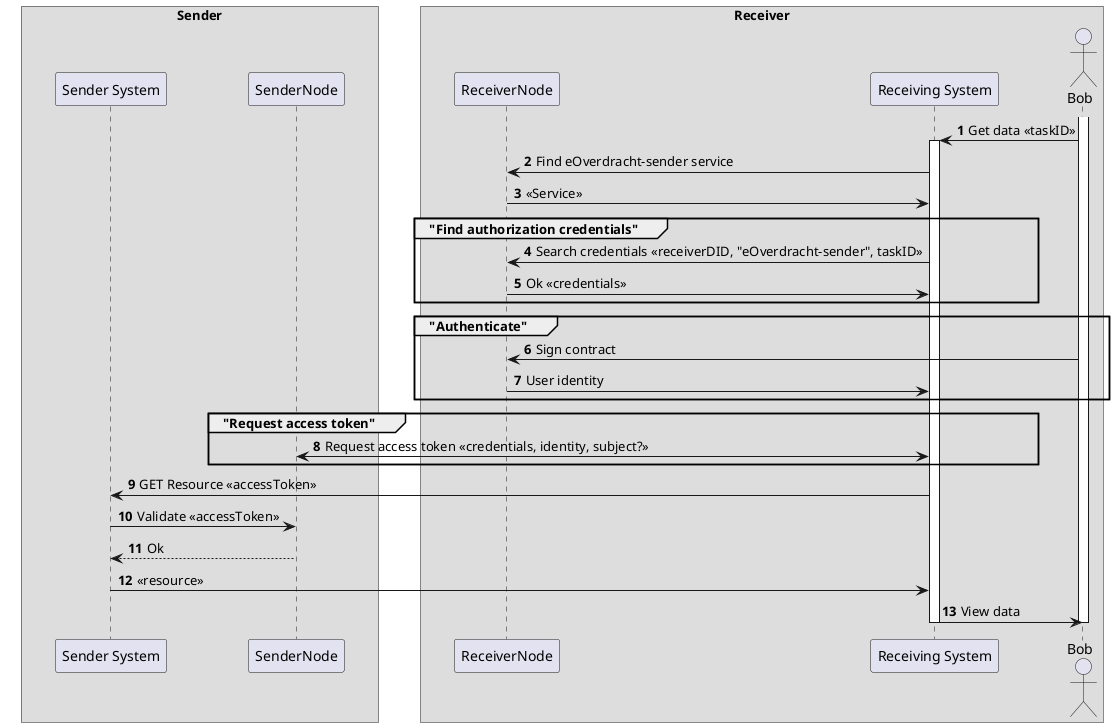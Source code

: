 @startuml
autonumber
skinparam ParticipantPadding 30
skinparam BoxPadding 20

Box Sender
  participant "Sender System" as Sender
  participant SenderNode
end box
Box Receiver
  participant ReceiverNode
  participant "Receiving System" as Receiver
  actor Bob
end box

activate Bob
Bob -> Receiver: Get data <<taskID>>
activate Receiver
Receiver -> ReceiverNode: Find eOverdracht-sender service
ReceiverNode -> Receiver: <<Service>>

group "Find authorization credentials"
  Receiver -> ReceiverNode: Search credentials <<receiverDID, "eOverdracht-sender", taskID>>
  ReceiverNode -> Receiver: Ok <<credentials>>
end

group "Authenticate"
  Bob -> ReceiverNode: Sign contract
  ReceiverNode -> Receiver: User identity
end

group "Request access token"
  Receiver <-> SenderNode: Request access token <<credentials, identity, subject?>>
end
Receiver -> Sender: GET Resource <<accessToken>>
Sender -> SenderNode: Validate <<accessToken>>
SenderNode --> Sender: Ok
Sender -> Receiver: <<resource>>
Receiver -> Bob: View data
deactivate Receiver
deactivate Bob

@enduml
